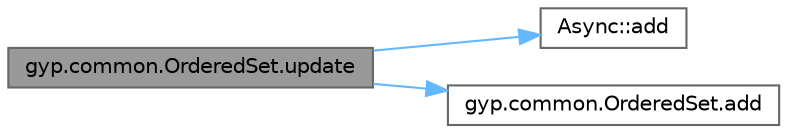 digraph "gyp.common.OrderedSet.update"
{
 // LATEX_PDF_SIZE
  bgcolor="transparent";
  edge [fontname=Helvetica,fontsize=10,labelfontname=Helvetica,labelfontsize=10];
  node [fontname=Helvetica,fontsize=10,shape=box,height=0.2,width=0.4];
  rankdir="LR";
  Node1 [id="Node000001",label="gyp.common.OrderedSet.update",height=0.2,width=0.4,color="gray40", fillcolor="grey60", style="filled", fontcolor="black",tooltip=" "];
  Node1 -> Node2 [id="edge3_Node000001_Node000002",color="steelblue1",style="solid",tooltip=" "];
  Node2 [id="Node000002",label="Async::add",height=0.2,width=0.4,color="grey40", fillcolor="white", style="filled",URL="$class_async.html#af6c287d37250ced723db8db033903af8",tooltip=" "];
  Node1 -> Node3 [id="edge4_Node000001_Node000003",color="steelblue1",style="solid",tooltip=" "];
  Node3 [id="Node000003",label="gyp.common.OrderedSet.add",height=0.2,width=0.4,color="grey40", fillcolor="white", style="filled",URL="$classgyp_1_1common_1_1_ordered_set.html#a2c073ca43863dde578722800c04b4891",tooltip=" "];
}
